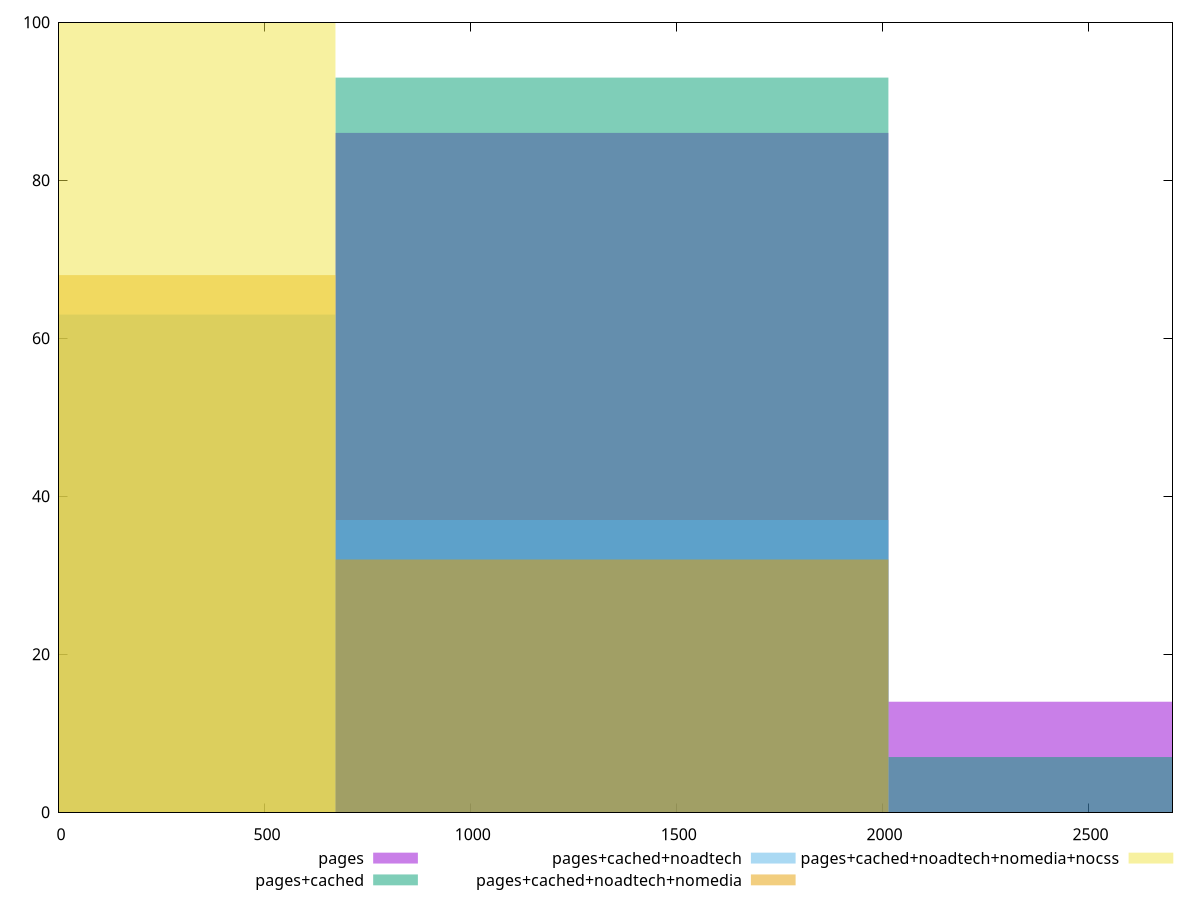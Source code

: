 reset

$pages <<EOF
1342.7363668521266 86
2685.472733704253 14
EOF

$pagesCached <<EOF
2685.472733704253 7
1342.7363668521266 93
EOF

$pagesCachedNoadtech <<EOF
1342.7363668521266 37
0 63
EOF

$pagesCachedNoadtechNomedia <<EOF
1342.7363668521266 32
0 68
EOF

$pagesCachedNoadtechNomediaNocss <<EOF
0 100
EOF

set key outside below
set boxwidth 1342.7363668521266
set xrange [0:2704]
set yrange [0:100]
set trange [0:100]
set style fill transparent solid 0.5 noborder
set terminal svg size 640, 530 enhanced background rgb 'white'
set output "report_00013_2021-02-09T12-04-24.940Z/render-blocking-resources/comparison/histogram/all_raw.svg"

plot $pages title "pages" with boxes, \
     $pagesCached title "pages+cached" with boxes, \
     $pagesCachedNoadtech title "pages+cached+noadtech" with boxes, \
     $pagesCachedNoadtechNomedia title "pages+cached+noadtech+nomedia" with boxes, \
     $pagesCachedNoadtechNomediaNocss title "pages+cached+noadtech+nomedia+nocss" with boxes

reset
